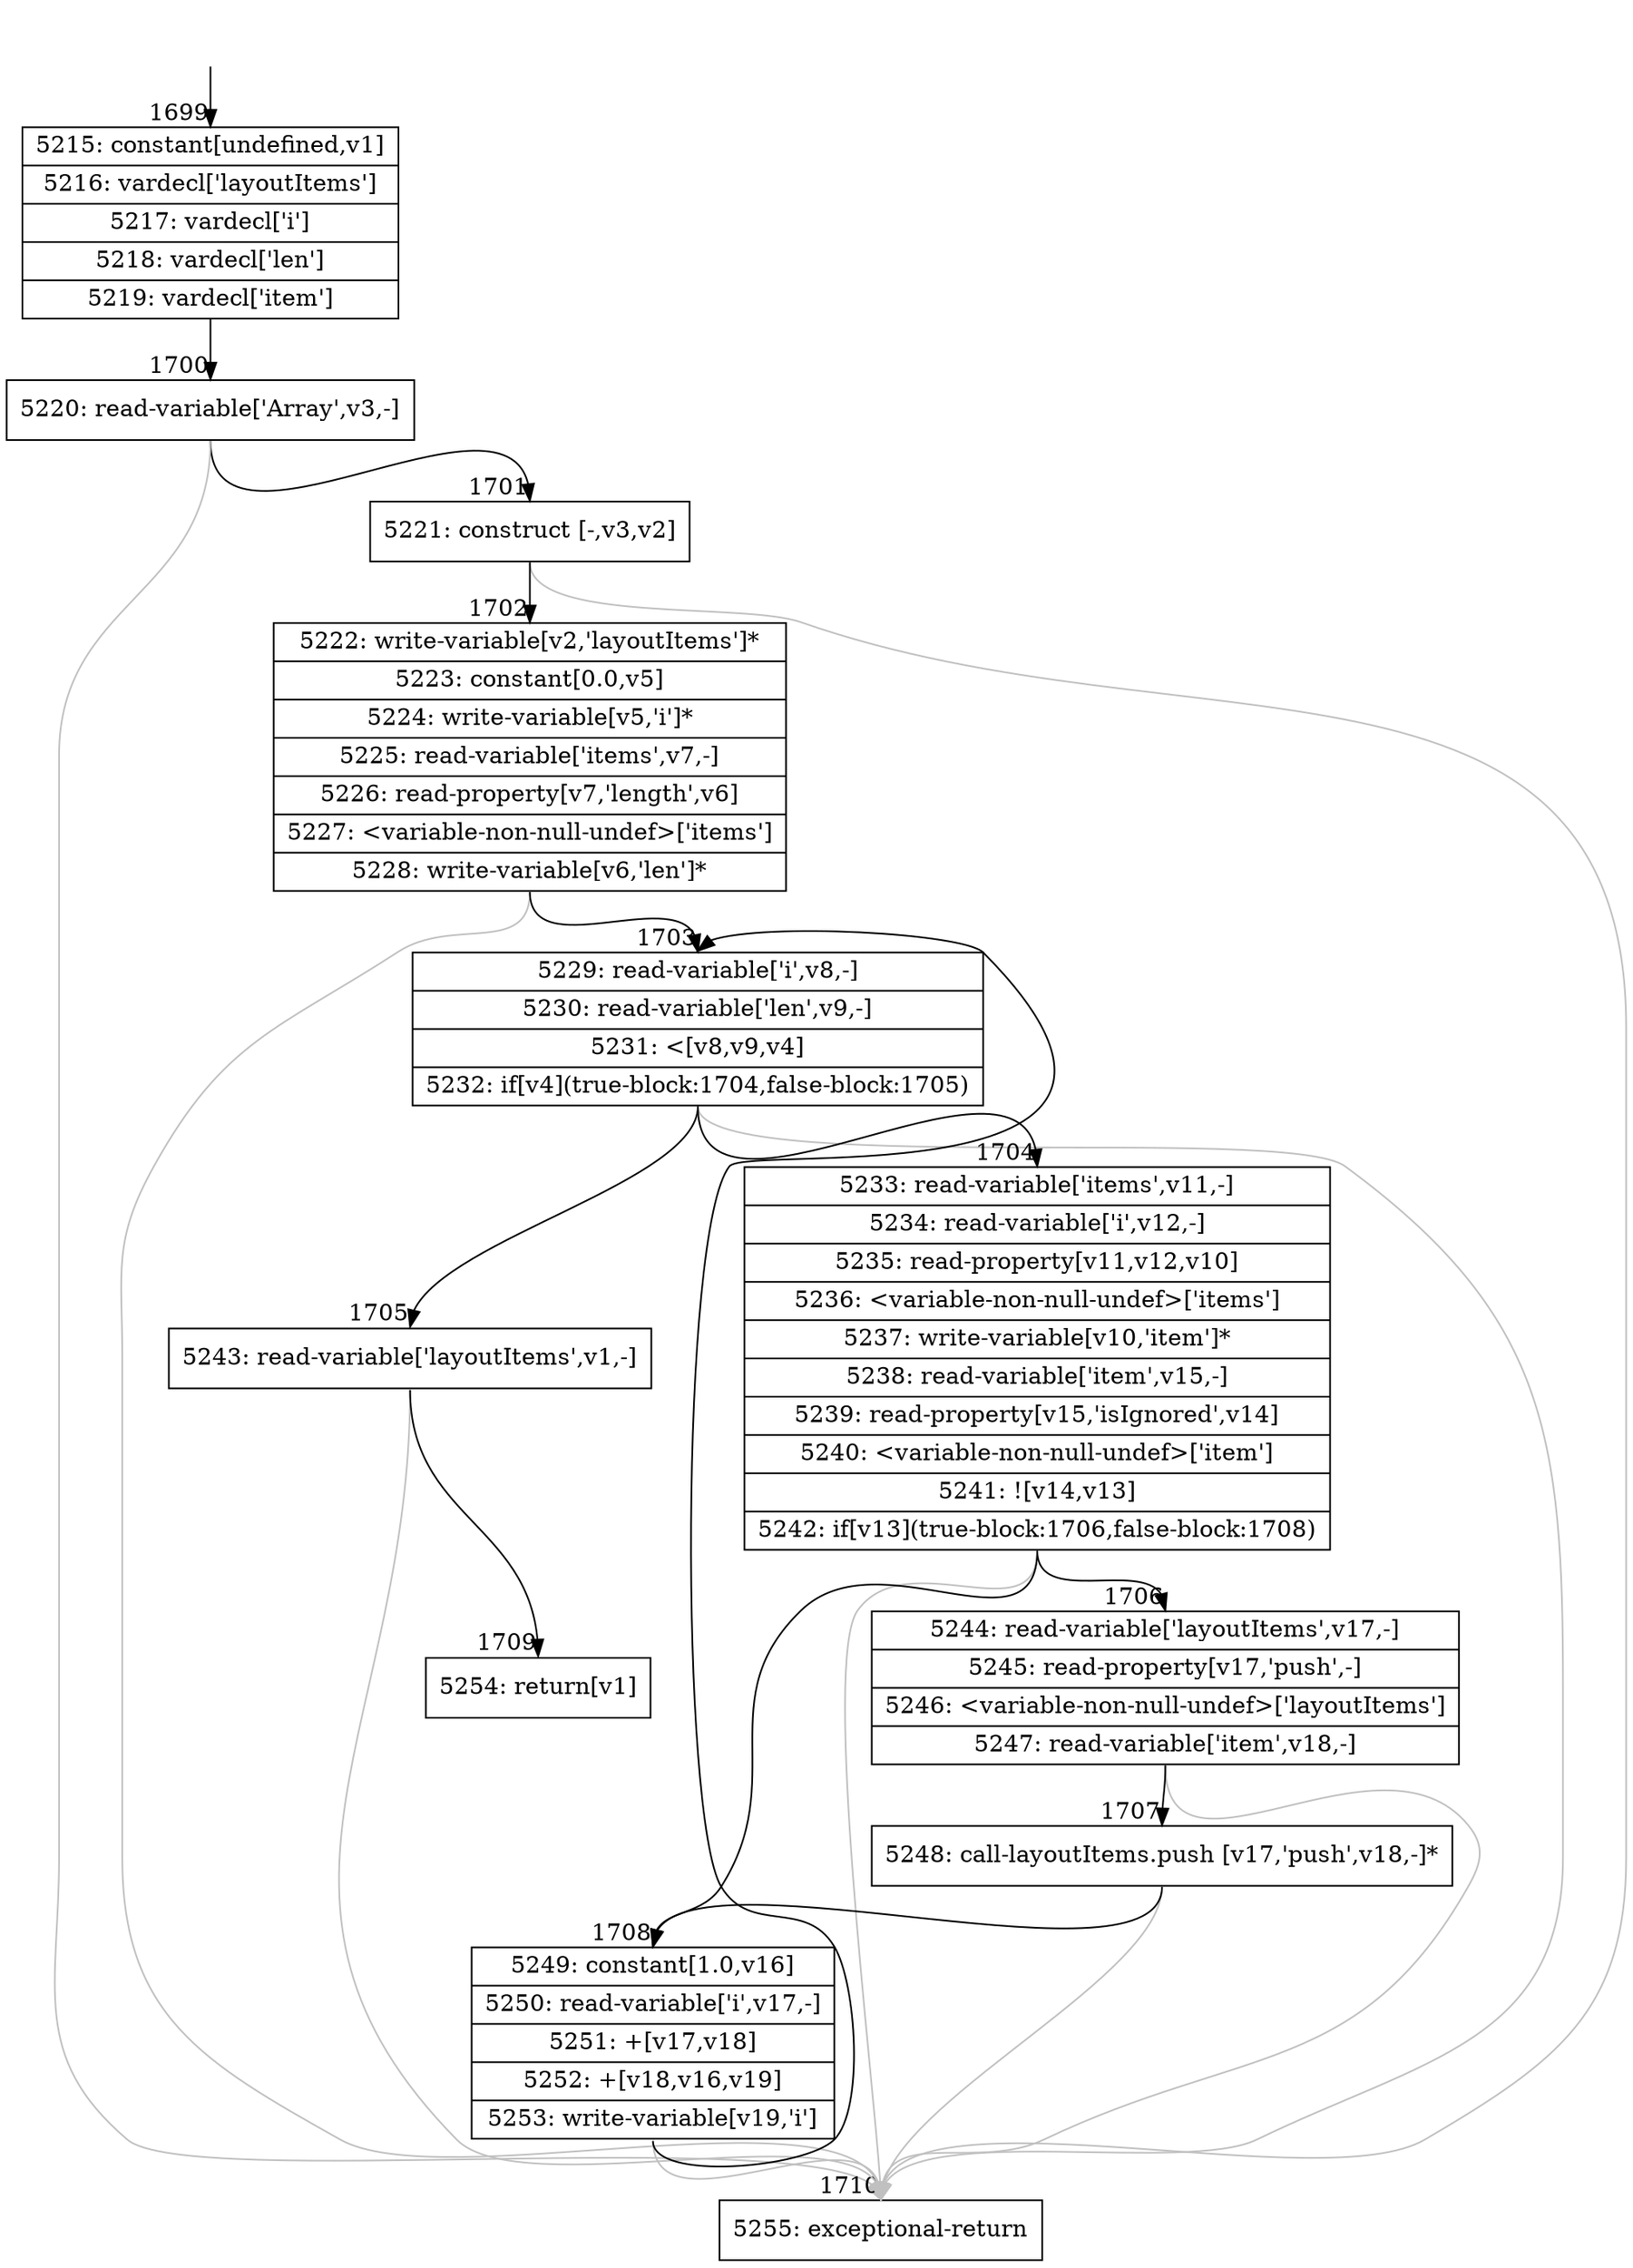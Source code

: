 digraph {
rankdir="TD"
BB_entry154[shape=none,label=""];
BB_entry154 -> BB1699 [tailport=s, headport=n, headlabel="    1699"]
BB1699 [shape=record label="{5215: constant[undefined,v1]|5216: vardecl['layoutItems']|5217: vardecl['i']|5218: vardecl['len']|5219: vardecl['item']}" ] 
BB1699 -> BB1700 [tailport=s, headport=n, headlabel="      1700"]
BB1700 [shape=record label="{5220: read-variable['Array',v3,-]}" ] 
BB1700 -> BB1701 [tailport=s, headport=n, headlabel="      1701"]
BB1700 -> BB1710 [tailport=s, headport=n, color=gray, headlabel="      1710"]
BB1701 [shape=record label="{5221: construct [-,v3,v2]}" ] 
BB1701 -> BB1702 [tailport=s, headport=n, headlabel="      1702"]
BB1701 -> BB1710 [tailport=s, headport=n, color=gray]
BB1702 [shape=record label="{5222: write-variable[v2,'layoutItems']*|5223: constant[0.0,v5]|5224: write-variable[v5,'i']*|5225: read-variable['items',v7,-]|5226: read-property[v7,'length',v6]|5227: \<variable-non-null-undef\>['items']|5228: write-variable[v6,'len']*}" ] 
BB1702 -> BB1703 [tailport=s, headport=n, headlabel="      1703"]
BB1702 -> BB1710 [tailport=s, headport=n, color=gray]
BB1703 [shape=record label="{5229: read-variable['i',v8,-]|5230: read-variable['len',v9,-]|5231: \<[v8,v9,v4]|5232: if[v4](true-block:1704,false-block:1705)}" ] 
BB1703 -> BB1704 [tailport=s, headport=n, headlabel="      1704"]
BB1703 -> BB1705 [tailport=s, headport=n, headlabel="      1705"]
BB1703 -> BB1710 [tailport=s, headport=n, color=gray]
BB1704 [shape=record label="{5233: read-variable['items',v11,-]|5234: read-variable['i',v12,-]|5235: read-property[v11,v12,v10]|5236: \<variable-non-null-undef\>['items']|5237: write-variable[v10,'item']*|5238: read-variable['item',v15,-]|5239: read-property[v15,'isIgnored',v14]|5240: \<variable-non-null-undef\>['item']|5241: ![v14,v13]|5242: if[v13](true-block:1706,false-block:1708)}" ] 
BB1704 -> BB1706 [tailport=s, headport=n, headlabel="      1706"]
BB1704 -> BB1708 [tailport=s, headport=n, headlabel="      1708"]
BB1704 -> BB1710 [tailport=s, headport=n, color=gray]
BB1705 [shape=record label="{5243: read-variable['layoutItems',v1,-]}" ] 
BB1705 -> BB1709 [tailport=s, headport=n, headlabel="      1709"]
BB1705 -> BB1710 [tailport=s, headport=n, color=gray]
BB1706 [shape=record label="{5244: read-variable['layoutItems',v17,-]|5245: read-property[v17,'push',-]|5246: \<variable-non-null-undef\>['layoutItems']|5247: read-variable['item',v18,-]}" ] 
BB1706 -> BB1707 [tailport=s, headport=n, headlabel="      1707"]
BB1706 -> BB1710 [tailport=s, headport=n, color=gray]
BB1707 [shape=record label="{5248: call-layoutItems.push [v17,'push',v18,-]*}" ] 
BB1707 -> BB1708 [tailport=s, headport=n]
BB1707 -> BB1710 [tailport=s, headport=n, color=gray]
BB1708 [shape=record label="{5249: constant[1.0,v16]|5250: read-variable['i',v17,-]|5251: +[v17,v18]|5252: +[v18,v16,v19]|5253: write-variable[v19,'i']}" ] 
BB1708 -> BB1703 [tailport=s, headport=n]
BB1708 -> BB1710 [tailport=s, headport=n, color=gray]
BB1709 [shape=record label="{5254: return[v1]}" ] 
BB1710 [shape=record label="{5255: exceptional-return}" ] 
//#$~ 2348
}
